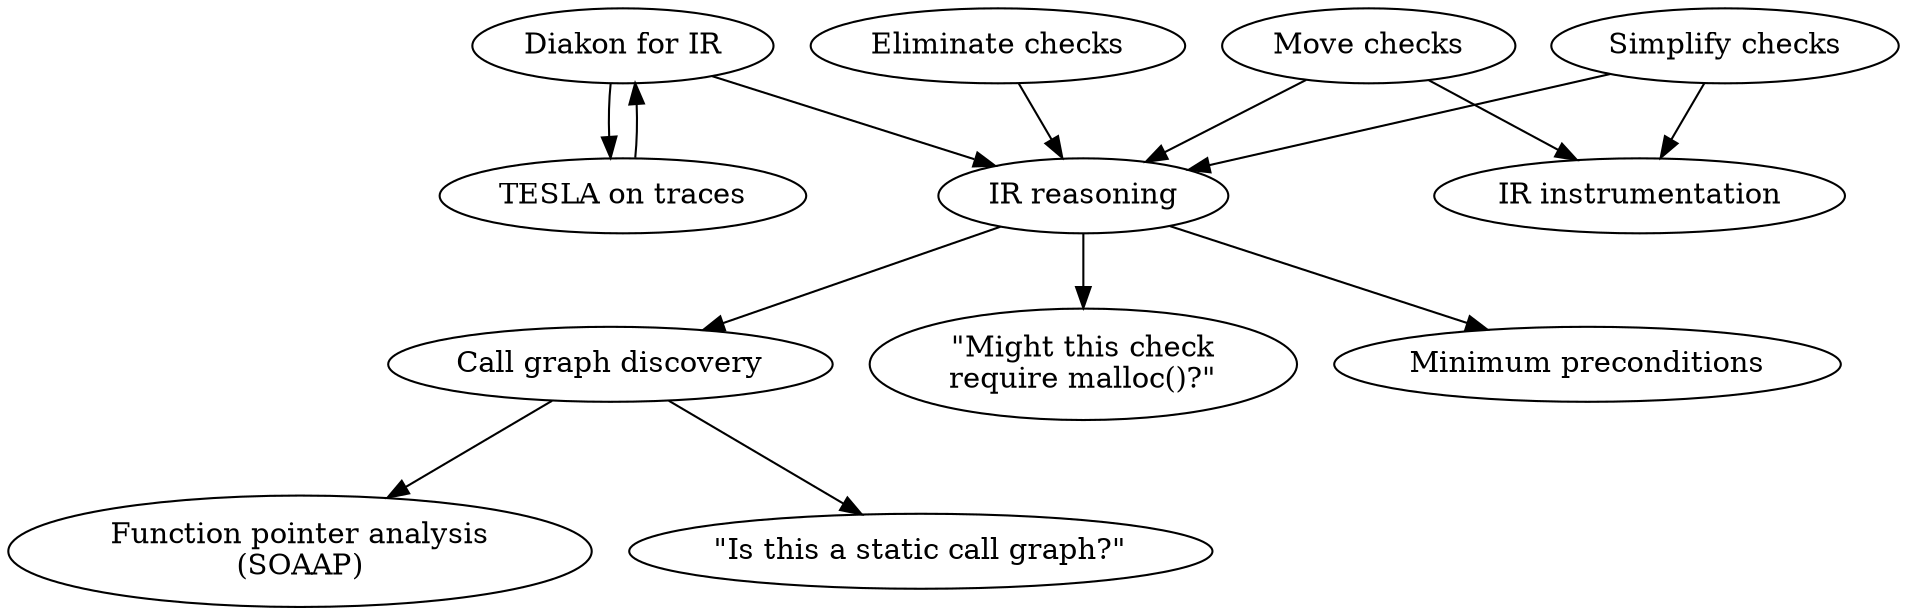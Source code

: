 digraph {

	callgraph [ label = "Call graph discovery" ];
	daikon [ label = "Diakon for IR" ];
	elimination [ label = "Eliminate checks" ];
	fn_pointers [ label = "Function pointer analysis\n(SOAAP)" ];
	instrumentation [ label = "IR instrumentation" ];
	malloc [ label = "\"Might this check\nrequire malloc()?\"" ];
	moving [ label = "Move checks" ];
	preconditions [ label = "Minimum preconditions" ];
	reasoning [ label = "IR reasoning" ];
	simplify [ label = "Simplify checks" ];
	static_call_graph [ label = "\"Is this a static call graph?\"" ];
	traces [ label = "TESLA on traces" ];

	callgraph -> fn_pointers;
	callgraph -> static_call_graph;

	daikon -> reasoning;
	daikon -> traces;

	elimination -> reasoning;

	moving -> instrumentation;
	moving -> reasoning;

	reasoning -> callgraph;
	reasoning -> malloc;
	reasoning -> preconditions;

	simplify -> instrumentation;
	simplify -> reasoning;

	traces -> daikon;
}
